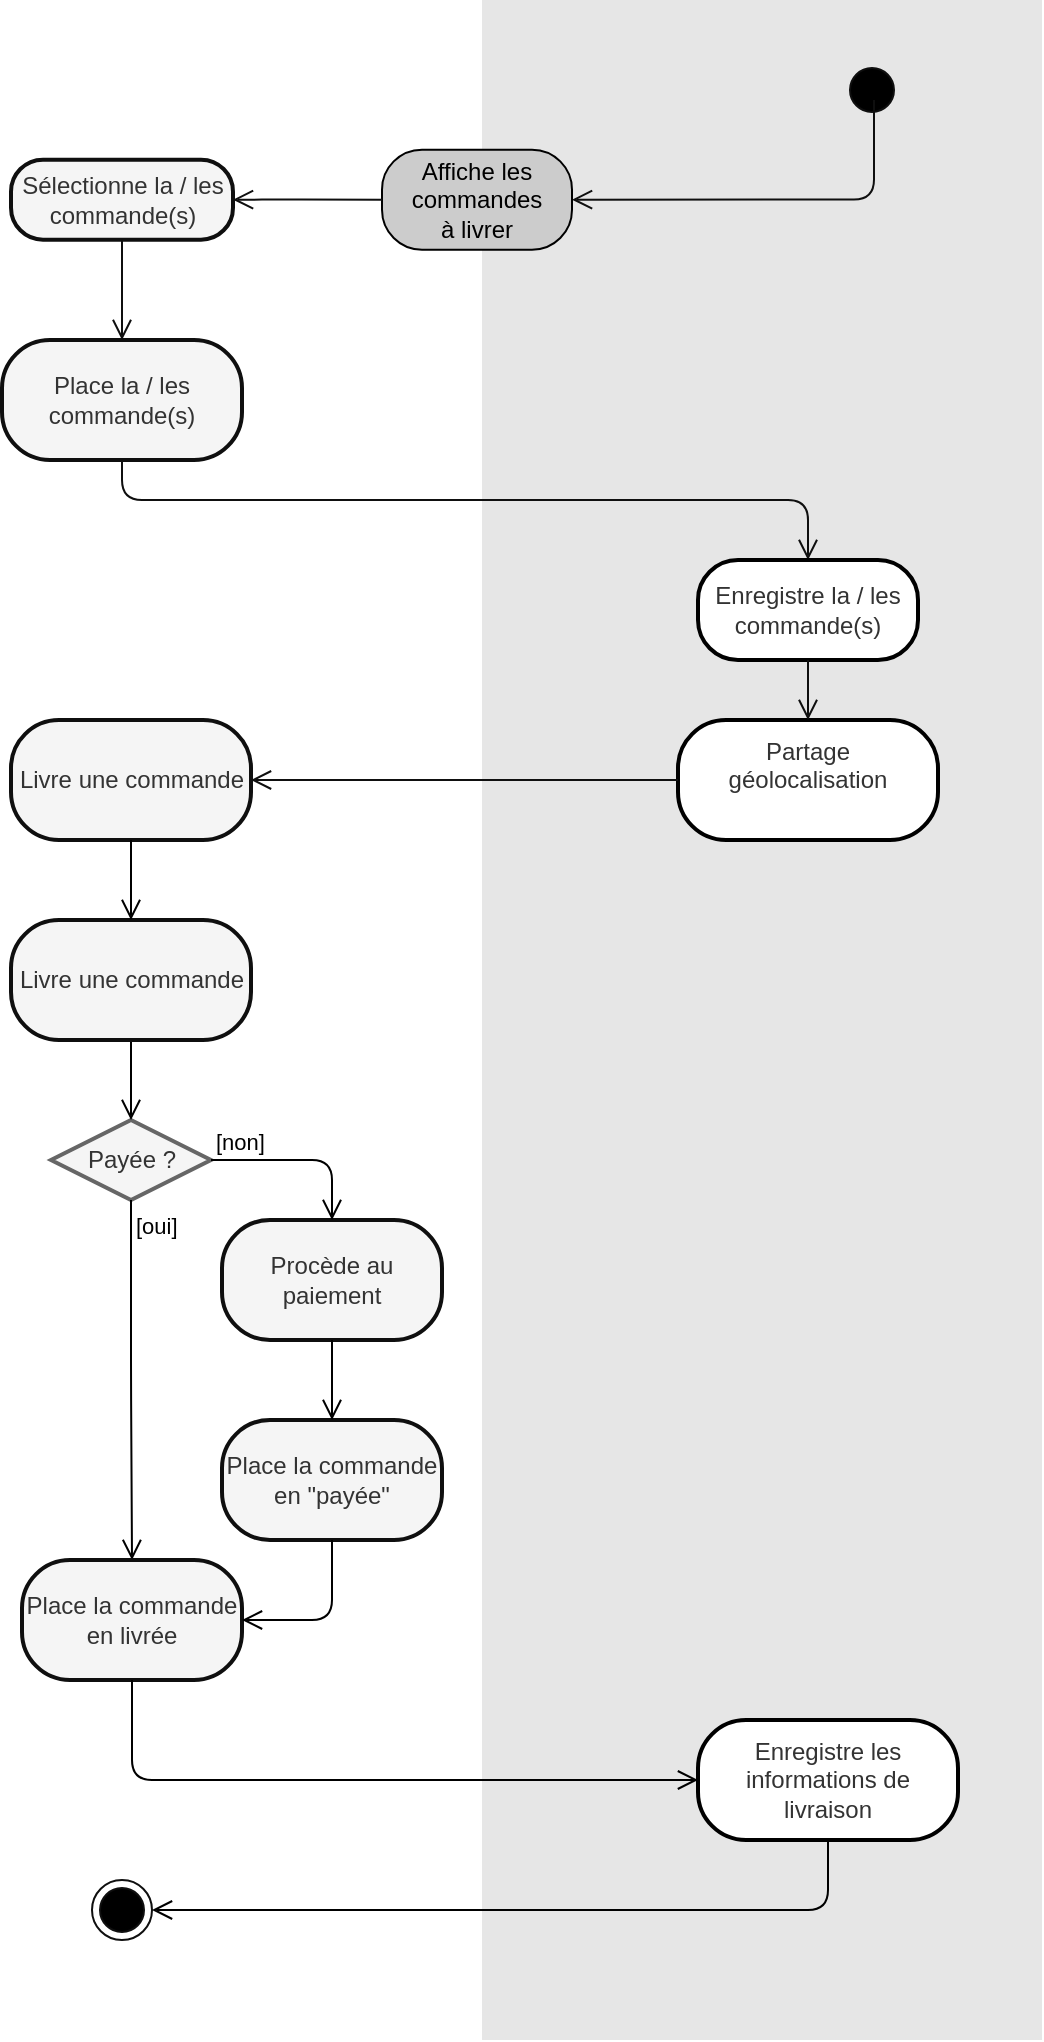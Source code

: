 <mxfile version="14.5.10" type="device"><diagram id="GSy3FDw5kYQrn9fxajnB" name="Page-1"><mxGraphModel dx="127" dy="777" grid="1" gridSize="10" guides="1" tooltips="1" connect="1" arrows="1" fold="1" page="1" pageScale="1" pageWidth="1169" pageHeight="1654" math="0" shadow="0"><root><mxCell id="0"/><mxCell id="1" parent="0"/><mxCell id="zt1GRjJ21GeQIjFlmQY1-92" value="" style="rounded=0;whiteSpace=wrap;html=1;strokeColor=none;fillColor=#E6E6E6;" vertex="1" parent="1"><mxGeometry x="1460" y="20" width="280" height="1020" as="geometry"/></mxCell><mxCell id="zt1GRjJ21GeQIjFlmQY1-90" value="" style="ellipse;html=1;shape=startState;fillColor=#000000;shadow=0;sketch=0;strokeColor=#0F0F0F;" vertex="1" parent="1"><mxGeometry x="1640" y="50" width="30" height="30" as="geometry"/></mxCell><mxCell id="zt1GRjJ21GeQIjFlmQY1-91" value="" style="edgeStyle=orthogonalEdgeStyle;html=1;verticalAlign=bottom;endArrow=open;endSize=8;strokeColor=#0F0F0F;entryX=1;entryY=0.5;entryDx=0;entryDy=0;" edge="1" parent="1" target="zt1GRjJ21GeQIjFlmQY1-94"><mxGeometry relative="1" as="geometry"><mxPoint x="1630.13" y="84.83" as="targetPoint"/><mxPoint x="1656" y="70" as="sourcePoint"/><Array as="points"><mxPoint x="1656" y="120"/></Array></mxGeometry></mxCell><mxCell id="zt1GRjJ21GeQIjFlmQY1-94" value="Affiche les commandes&lt;br&gt;à livrer" style="rounded=1;whiteSpace=wrap;html=1;arcSize=40;shadow=0;sketch=0;fillColor=#CCCCCC;" vertex="1" parent="1"><mxGeometry x="1410" y="94.83" width="95" height="50" as="geometry"/></mxCell><mxCell id="zt1GRjJ21GeQIjFlmQY1-95" value="Sélectionne la / les commande(s)" style="rounded=1;whiteSpace=wrap;html=1;arcSize=40;fillColor=#f5f5f5;shadow=0;sketch=0;fontColor=#333333;strokeWidth=2;strokeColor=#0F0F0F;" vertex="1" parent="1"><mxGeometry x="1224.5" y="99.83" width="111" height="40" as="geometry"/></mxCell><mxCell id="zt1GRjJ21GeQIjFlmQY1-96" value="" style="edgeStyle=orthogonalEdgeStyle;html=1;verticalAlign=bottom;endArrow=open;endSize=8;strokeColor=#0F0F0F;exitX=0;exitY=0.5;exitDx=0;exitDy=0;entryX=1;entryY=0.5;entryDx=0;entryDy=0;" edge="1" parent="1" source="zt1GRjJ21GeQIjFlmQY1-94" target="zt1GRjJ21GeQIjFlmQY1-95"><mxGeometry relative="1" as="geometry"><mxPoint x="1331" y="124.66" as="targetPoint"/><mxPoint x="1482.32" y="64.83" as="sourcePoint"/><Array as="points"><mxPoint x="1360" y="119.83"/><mxPoint x="1360" y="119.83"/></Array></mxGeometry></mxCell><mxCell id="zt1GRjJ21GeQIjFlmQY1-97" value="Place la / les commande(s)&lt;br&gt;" style="rounded=1;whiteSpace=wrap;html=1;arcSize=40;fillColor=#f5f5f5;shadow=0;sketch=0;fontColor=#333333;strokeWidth=2;strokeColor=#0F0F0F;" vertex="1" parent="1"><mxGeometry x="1220" y="190" width="120" height="60" as="geometry"/></mxCell><mxCell id="zt1GRjJ21GeQIjFlmQY1-98" value="" style="edgeStyle=orthogonalEdgeStyle;html=1;verticalAlign=bottom;endArrow=open;endSize=8;strokeColor=#0F0F0F;exitX=0.5;exitY=1;exitDx=0;exitDy=0;" edge="1" parent="1" source="zt1GRjJ21GeQIjFlmQY1-95"><mxGeometry relative="1" as="geometry"><mxPoint x="1280" y="190" as="targetPoint"/><mxPoint x="1420" y="165" as="sourcePoint"/><Array as="points"><mxPoint x="1280" y="175"/></Array></mxGeometry></mxCell><mxCell id="zt1GRjJ21GeQIjFlmQY1-100" value="" style="edgeStyle=orthogonalEdgeStyle;html=1;verticalAlign=bottom;endArrow=open;endSize=8;strokeColor=#0F0F0F;exitX=0.5;exitY=1;exitDx=0;exitDy=0;entryX=0.5;entryY=0;entryDx=0;entryDy=0;" edge="1" parent="1" source="zt1GRjJ21GeQIjFlmQY1-97" target="zt1GRjJ21GeQIjFlmQY1-211"><mxGeometry relative="1" as="geometry"><mxPoint x="1617.5" y="350" as="targetPoint"/><mxPoint x="1279.71" y="290" as="sourcePoint"/><Array as="points"><mxPoint x="1280" y="270"/><mxPoint x="1623" y="270"/></Array></mxGeometry></mxCell><mxCell id="zt1GRjJ21GeQIjFlmQY1-110" value="" style="ellipse;html=1;shape=endState;fillColor=#000000;shadow=0;sketch=0;strokeColor=#0F0F0F;" vertex="1" parent="1"><mxGeometry x="1265.0" y="960" width="30" height="30" as="geometry"/></mxCell><mxCell id="zt1GRjJ21GeQIjFlmQY1-211" value="&lt;span style=&quot;color: rgb(51 , 51 , 51)&quot;&gt;Enregistre la / les commande(s)&lt;/span&gt;" style="rounded=1;whiteSpace=wrap;html=1;arcSize=40;shadow=0;sketch=0;fillColor=#FFFFFF;strokeWidth=2;" vertex="1" parent="1"><mxGeometry x="1568" y="300" width="110" height="50" as="geometry"/></mxCell><mxCell id="zt1GRjJ21GeQIjFlmQY1-213" value="&lt;span style=&quot;color: rgb(51 , 51 , 51)&quot;&gt;Partage&lt;br&gt;géolocalisation&lt;br&gt;&lt;br&gt;&lt;/span&gt;" style="rounded=1;whiteSpace=wrap;html=1;arcSize=40;shadow=0;sketch=0;fillColor=#FFFFFF;strokeWidth=2;" vertex="1" parent="1"><mxGeometry x="1558" y="380" width="130" height="60" as="geometry"/></mxCell><mxCell id="zt1GRjJ21GeQIjFlmQY1-214" value="" style="edgeStyle=orthogonalEdgeStyle;html=1;verticalAlign=bottom;endArrow=open;endSize=8;strokeColor=#0F0F0F;exitX=0.5;exitY=1;exitDx=0;exitDy=0;entryX=0.5;entryY=0;entryDx=0;entryDy=0;" edge="1" parent="1" source="zt1GRjJ21GeQIjFlmQY1-211" target="zt1GRjJ21GeQIjFlmQY1-213"><mxGeometry relative="1" as="geometry"><mxPoint x="1627.5" y="360" as="targetPoint"/><mxPoint x="1290" y="310" as="sourcePoint"/><Array as="points"/></mxGeometry></mxCell><mxCell id="zt1GRjJ21GeQIjFlmQY1-215" value="" style="edgeStyle=orthogonalEdgeStyle;html=1;verticalAlign=bottom;endArrow=open;endSize=8;strokeColor=#0F0F0F;exitX=0;exitY=0.5;exitDx=0;exitDy=0;" edge="1" parent="1" source="zt1GRjJ21GeQIjFlmQY1-213" target="zt1GRjJ21GeQIjFlmQY1-216"><mxGeometry relative="1" as="geometry"><mxPoint x="1340" y="480" as="targetPoint"/><mxPoint x="1350" y="440" as="sourcePoint"/><Array as="points"/></mxGeometry></mxCell><mxCell id="zt1GRjJ21GeQIjFlmQY1-216" value="Livre une commande" style="rounded=1;whiteSpace=wrap;html=1;arcSize=40;fillColor=#f5f5f5;shadow=0;sketch=0;fontColor=#333333;strokeWidth=2;strokeColor=#0F0F0F;" vertex="1" parent="1"><mxGeometry x="1224.5" y="380" width="120" height="60" as="geometry"/></mxCell><mxCell id="zt1GRjJ21GeQIjFlmQY1-217" value="Procède au paiement" style="rounded=1;whiteSpace=wrap;html=1;arcSize=40;fillColor=#f5f5f5;shadow=0;sketch=0;fontColor=#333333;strokeWidth=2;strokeColor=#0F0F0F;" vertex="1" parent="1"><mxGeometry x="1330" y="630" width="110" height="60" as="geometry"/></mxCell><mxCell id="zt1GRjJ21GeQIjFlmQY1-218" value="Payée ?" style="rhombus;whiteSpace=wrap;html=1;fillColor=#f5f5f5;strokeColor=#666666;fontColor=#333333;strokeWidth=2;" vertex="1" parent="1"><mxGeometry x="1244.5" y="580" width="80" height="40" as="geometry"/></mxCell><mxCell id="zt1GRjJ21GeQIjFlmQY1-219" value="[non]" style="edgeStyle=orthogonalEdgeStyle;html=1;align=left;verticalAlign=bottom;endArrow=open;endSize=8;entryX=0.5;entryY=0;entryDx=0;entryDy=0;" edge="1" source="zt1GRjJ21GeQIjFlmQY1-218" parent="1" target="zt1GRjJ21GeQIjFlmQY1-217"><mxGeometry x="-1" relative="1" as="geometry"><mxPoint x="1430" y="740" as="targetPoint"/></mxGeometry></mxCell><mxCell id="zt1GRjJ21GeQIjFlmQY1-220" value="[oui]" style="edgeStyle=orthogonalEdgeStyle;html=1;align=left;verticalAlign=top;endArrow=open;endSize=8;entryX=0.5;entryY=0;entryDx=0;entryDy=0;" edge="1" source="zt1GRjJ21GeQIjFlmQY1-218" parent="1" target="zt1GRjJ21GeQIjFlmQY1-225"><mxGeometry x="-1" relative="1" as="geometry"><mxPoint x="1284.5" y="750" as="targetPoint"/></mxGeometry></mxCell><mxCell id="zt1GRjJ21GeQIjFlmQY1-222" value="" style="edgeStyle=orthogonalEdgeStyle;html=1;align=left;verticalAlign=top;endArrow=open;endSize=8;entryX=0.5;entryY=0;entryDx=0;entryDy=0;exitX=0.5;exitY=1;exitDx=0;exitDy=0;" edge="1" parent="1" source="zt1GRjJ21GeQIjFlmQY1-223" target="zt1GRjJ21GeQIjFlmQY1-218"><mxGeometry x="-1" relative="1" as="geometry"><mxPoint x="1140" y="580" as="targetPoint"/><mxPoint x="1234.5" y="490.034" as="sourcePoint"/></mxGeometry></mxCell><mxCell id="zt1GRjJ21GeQIjFlmQY1-225" value="Place la commande&lt;br&gt;en livrée" style="rounded=1;whiteSpace=wrap;html=1;arcSize=40;fillColor=#f5f5f5;shadow=0;sketch=0;fontColor=#333333;strokeWidth=2;strokeColor=#0F0F0F;" vertex="1" parent="1"><mxGeometry x="1230" y="800" width="110" height="60" as="geometry"/></mxCell><mxCell id="zt1GRjJ21GeQIjFlmQY1-226" value="" style="edgeStyle=orthogonalEdgeStyle;html=1;align=left;verticalAlign=top;endArrow=open;endSize=8;entryX=1;entryY=0.5;entryDx=0;entryDy=0;exitX=0.5;exitY=1;exitDx=0;exitDy=0;" edge="1" parent="1" source="zt1GRjJ21GeQIjFlmQY1-232" target="zt1GRjJ21GeQIjFlmQY1-110"><mxGeometry x="-1" relative="1" as="geometry"><mxPoint x="1223.71" y="1050" as="targetPoint"/><mxPoint x="1223.71" y="990" as="sourcePoint"/><Array as="points"><mxPoint x="1633" y="975"/></Array></mxGeometry></mxCell><mxCell id="zt1GRjJ21GeQIjFlmQY1-227" value="Place la commande&lt;br&gt;en &quot;payée&quot;" style="rounded=1;whiteSpace=wrap;html=1;arcSize=40;fillColor=#f5f5f5;shadow=0;sketch=0;fontColor=#333333;strokeWidth=2;strokeColor=#0F0F0F;" vertex="1" parent="1"><mxGeometry x="1330" y="730" width="110" height="60" as="geometry"/></mxCell><mxCell id="zt1GRjJ21GeQIjFlmQY1-223" value="Livre une commande" style="rounded=1;whiteSpace=wrap;html=1;arcSize=40;fillColor=#f5f5f5;shadow=0;sketch=0;fontColor=#333333;strokeWidth=2;strokeColor=#0F0F0F;" vertex="1" parent="1"><mxGeometry x="1224.5" y="480" width="120" height="60" as="geometry"/></mxCell><mxCell id="zt1GRjJ21GeQIjFlmQY1-229" value="" style="edgeStyle=orthogonalEdgeStyle;html=1;align=left;verticalAlign=top;endArrow=open;endSize=8;entryX=0.5;entryY=0;entryDx=0;entryDy=0;exitX=0.5;exitY=1;exitDx=0;exitDy=0;" edge="1" parent="1" source="zt1GRjJ21GeQIjFlmQY1-216" target="zt1GRjJ21GeQIjFlmQY1-223"><mxGeometry x="-1" relative="1" as="geometry"><mxPoint x="1384.71" y="540" as="targetPoint"/><mxPoint x="1384.71" y="480" as="sourcePoint"/></mxGeometry></mxCell><mxCell id="zt1GRjJ21GeQIjFlmQY1-230" value="" style="edgeStyle=orthogonalEdgeStyle;html=1;align=left;verticalAlign=bottom;endArrow=open;endSize=8;exitX=0.5;exitY=1;exitDx=0;exitDy=0;" edge="1" parent="1" source="zt1GRjJ21GeQIjFlmQY1-217"><mxGeometry x="-1" relative="1" as="geometry"><mxPoint x="1385" y="730" as="targetPoint"/><mxPoint x="1450" y="830" as="sourcePoint"/></mxGeometry></mxCell><mxCell id="zt1GRjJ21GeQIjFlmQY1-231" value="" style="edgeStyle=orthogonalEdgeStyle;html=1;align=left;verticalAlign=top;endArrow=open;endSize=8;exitX=0.5;exitY=1;exitDx=0;exitDy=0;entryX=0;entryY=0.5;entryDx=0;entryDy=0;" edge="1" parent="1" source="zt1GRjJ21GeQIjFlmQY1-225" target="zt1GRjJ21GeQIjFlmQY1-232"><mxGeometry x="-1" relative="1" as="geometry"><mxPoint x="1560" y="1020" as="targetPoint"/><mxPoint x="1294.5" y="700" as="sourcePoint"/><Array as="points"><mxPoint x="1285" y="910"/><mxPoint x="1568" y="910"/></Array></mxGeometry></mxCell><mxCell id="zt1GRjJ21GeQIjFlmQY1-232" value="&lt;span style=&quot;color: rgb(51 , 51 , 51)&quot;&gt;Enregistre les informations de livraison&lt;br&gt;&lt;/span&gt;" style="rounded=1;whiteSpace=wrap;html=1;arcSize=40;shadow=0;sketch=0;fillColor=#FFFFFF;strokeWidth=2;" vertex="1" parent="1"><mxGeometry x="1568" y="880" width="130" height="60" as="geometry"/></mxCell><mxCell id="zt1GRjJ21GeQIjFlmQY1-234" value="" style="edgeStyle=orthogonalEdgeStyle;html=1;align=left;verticalAlign=bottom;endArrow=open;endSize=8;exitX=0.5;exitY=1;exitDx=0;exitDy=0;entryX=1;entryY=0.5;entryDx=0;entryDy=0;" edge="1" parent="1" source="zt1GRjJ21GeQIjFlmQY1-227" target="zt1GRjJ21GeQIjFlmQY1-225"><mxGeometry x="-1" relative="1" as="geometry"><mxPoint x="1395" y="780" as="targetPoint"/><mxPoint x="1395" y="730" as="sourcePoint"/></mxGeometry></mxCell></root></mxGraphModel></diagram></mxfile>